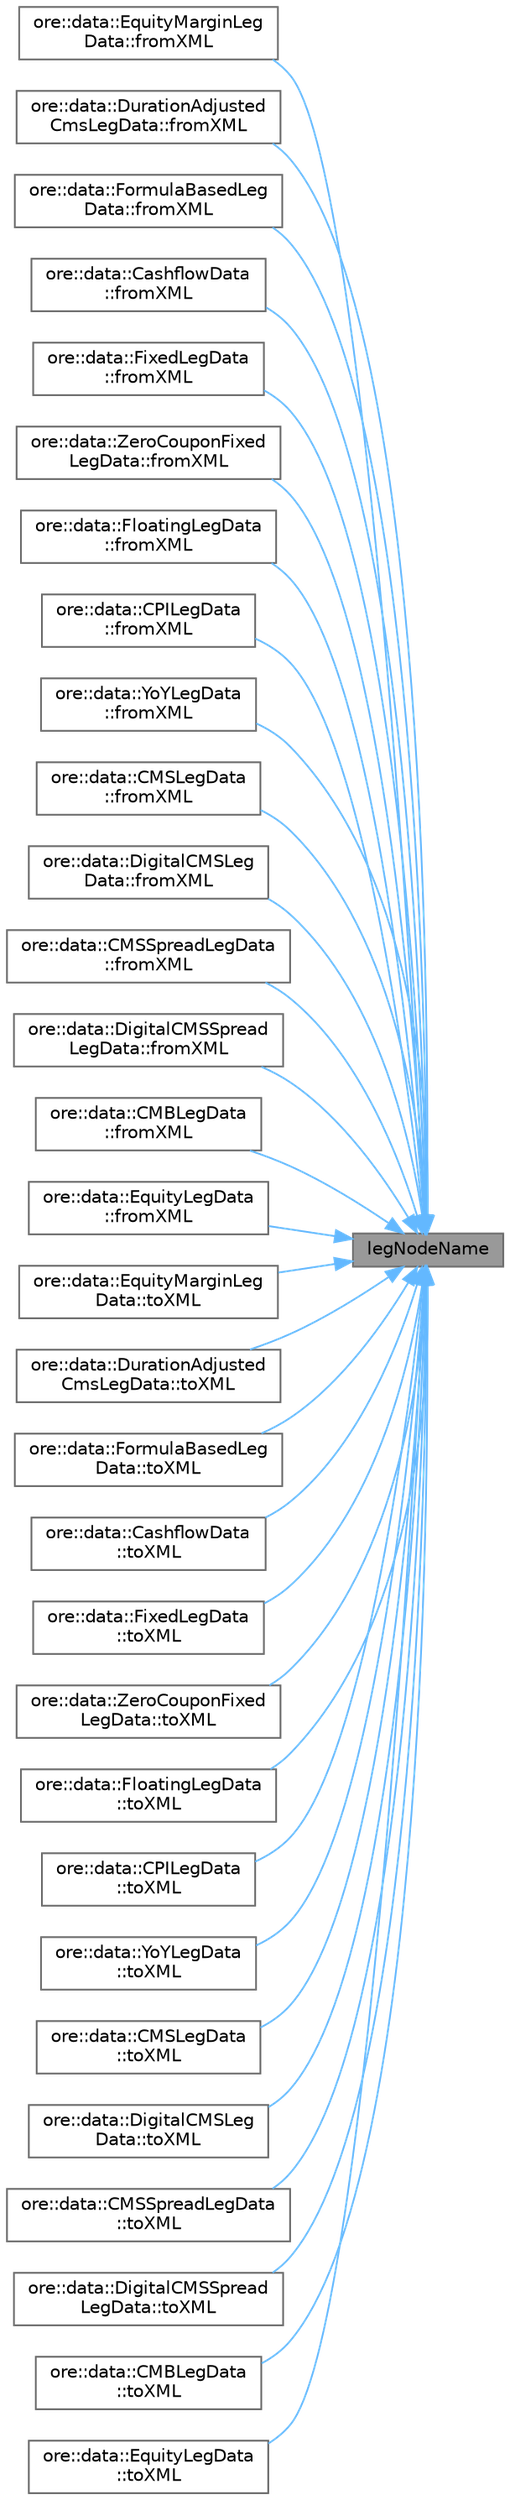 digraph "legNodeName"
{
 // INTERACTIVE_SVG=YES
 // LATEX_PDF_SIZE
  bgcolor="transparent";
  edge [fontname=Helvetica,fontsize=10,labelfontname=Helvetica,labelfontsize=10];
  node [fontname=Helvetica,fontsize=10,shape=box,height=0.2,width=0.4];
  rankdir="RL";
  Node1 [label="legNodeName",height=0.2,width=0.4,color="gray40", fillcolor="grey60", style="filled", fontcolor="black",tooltip=" "];
  Node1 -> Node2 [dir="back",color="steelblue1",style="solid"];
  Node2 [label="ore::data::EquityMarginLeg\lData::fromXML",height=0.2,width=0.4,color="grey40", fillcolor="white", style="filled",URL="$classore_1_1data_1_1_equity_margin_leg_data.html#a510baf06568510646decfeaf1753e526",tooltip=" "];
  Node1 -> Node3 [dir="back",color="steelblue1",style="solid"];
  Node3 [label="ore::data::DurationAdjusted\lCmsLegData::fromXML",height=0.2,width=0.4,color="grey40", fillcolor="white", style="filled",URL="$classore_1_1data_1_1_duration_adjusted_cms_leg_data.html#a7741ae0fc924943de5bfe02928262eb7",tooltip=" "];
  Node1 -> Node4 [dir="back",color="steelblue1",style="solid"];
  Node4 [label="ore::data::FormulaBasedLeg\lData::fromXML",height=0.2,width=0.4,color="grey40", fillcolor="white", style="filled",URL="$classore_1_1data_1_1_formula_based_leg_data.html#a7741ae0fc924943de5bfe02928262eb7",tooltip=" "];
  Node1 -> Node5 [dir="back",color="steelblue1",style="solid"];
  Node5 [label="ore::data::CashflowData\l::fromXML",height=0.2,width=0.4,color="grey40", fillcolor="white", style="filled",URL="$classore_1_1data_1_1_cashflow_data.html#a7741ae0fc924943de5bfe02928262eb7",tooltip=" "];
  Node1 -> Node6 [dir="back",color="steelblue1",style="solid"];
  Node6 [label="ore::data::FixedLegData\l::fromXML",height=0.2,width=0.4,color="grey40", fillcolor="white", style="filled",URL="$classore_1_1data_1_1_fixed_leg_data.html#a7741ae0fc924943de5bfe02928262eb7",tooltip=" "];
  Node1 -> Node7 [dir="back",color="steelblue1",style="solid"];
  Node7 [label="ore::data::ZeroCouponFixed\lLegData::fromXML",height=0.2,width=0.4,color="grey40", fillcolor="white", style="filled",URL="$classore_1_1data_1_1_zero_coupon_fixed_leg_data.html#a7741ae0fc924943de5bfe02928262eb7",tooltip=" "];
  Node1 -> Node8 [dir="back",color="steelblue1",style="solid"];
  Node8 [label="ore::data::FloatingLegData\l::fromXML",height=0.2,width=0.4,color="grey40", fillcolor="white", style="filled",URL="$classore_1_1data_1_1_floating_leg_data.html#a7741ae0fc924943de5bfe02928262eb7",tooltip=" "];
  Node1 -> Node9 [dir="back",color="steelblue1",style="solid"];
  Node9 [label="ore::data::CPILegData\l::fromXML",height=0.2,width=0.4,color="grey40", fillcolor="white", style="filled",URL="$classore_1_1data_1_1_c_p_i_leg_data.html#a7741ae0fc924943de5bfe02928262eb7",tooltip=" "];
  Node1 -> Node10 [dir="back",color="steelblue1",style="solid"];
  Node10 [label="ore::data::YoYLegData\l::fromXML",height=0.2,width=0.4,color="grey40", fillcolor="white", style="filled",URL="$classore_1_1data_1_1_yo_y_leg_data.html#a7741ae0fc924943de5bfe02928262eb7",tooltip=" "];
  Node1 -> Node11 [dir="back",color="steelblue1",style="solid"];
  Node11 [label="ore::data::CMSLegData\l::fromXML",height=0.2,width=0.4,color="grey40", fillcolor="white", style="filled",URL="$classore_1_1data_1_1_c_m_s_leg_data.html#a7741ae0fc924943de5bfe02928262eb7",tooltip=" "];
  Node1 -> Node12 [dir="back",color="steelblue1",style="solid"];
  Node12 [label="ore::data::DigitalCMSLeg\lData::fromXML",height=0.2,width=0.4,color="grey40", fillcolor="white", style="filled",URL="$classore_1_1data_1_1_digital_c_m_s_leg_data.html#a7741ae0fc924943de5bfe02928262eb7",tooltip=" "];
  Node1 -> Node13 [dir="back",color="steelblue1",style="solid"];
  Node13 [label="ore::data::CMSSpreadLegData\l::fromXML",height=0.2,width=0.4,color="grey40", fillcolor="white", style="filled",URL="$classore_1_1data_1_1_c_m_s_spread_leg_data.html#a7741ae0fc924943de5bfe02928262eb7",tooltip=" "];
  Node1 -> Node14 [dir="back",color="steelblue1",style="solid"];
  Node14 [label="ore::data::DigitalCMSSpread\lLegData::fromXML",height=0.2,width=0.4,color="grey40", fillcolor="white", style="filled",URL="$classore_1_1data_1_1_digital_c_m_s_spread_leg_data.html#a7741ae0fc924943de5bfe02928262eb7",tooltip=" "];
  Node1 -> Node15 [dir="back",color="steelblue1",style="solid"];
  Node15 [label="ore::data::CMBLegData\l::fromXML",height=0.2,width=0.4,color="grey40", fillcolor="white", style="filled",URL="$classore_1_1data_1_1_c_m_b_leg_data.html#a7741ae0fc924943de5bfe02928262eb7",tooltip=" "];
  Node1 -> Node16 [dir="back",color="steelblue1",style="solid"];
  Node16 [label="ore::data::EquityLegData\l::fromXML",height=0.2,width=0.4,color="grey40", fillcolor="white", style="filled",URL="$classore_1_1data_1_1_equity_leg_data.html#a7741ae0fc924943de5bfe02928262eb7",tooltip=" "];
  Node1 -> Node17 [dir="back",color="steelblue1",style="solid"];
  Node17 [label="ore::data::EquityMarginLeg\lData::toXML",height=0.2,width=0.4,color="grey40", fillcolor="white", style="filled",URL="$classore_1_1data_1_1_equity_margin_leg_data.html#a98c77e5a9e18de0cd031a56f97459774",tooltip=" "];
  Node1 -> Node18 [dir="back",color="steelblue1",style="solid"];
  Node18 [label="ore::data::DurationAdjusted\lCmsLegData::toXML",height=0.2,width=0.4,color="grey40", fillcolor="white", style="filled",URL="$classore_1_1data_1_1_duration_adjusted_cms_leg_data.html#a7efefb9270d6c4933e4c96de0771f17a",tooltip=" "];
  Node1 -> Node19 [dir="back",color="steelblue1",style="solid"];
  Node19 [label="ore::data::FormulaBasedLeg\lData::toXML",height=0.2,width=0.4,color="grey40", fillcolor="white", style="filled",URL="$classore_1_1data_1_1_formula_based_leg_data.html#a7efefb9270d6c4933e4c96de0771f17a",tooltip=" "];
  Node1 -> Node20 [dir="back",color="steelblue1",style="solid"];
  Node20 [label="ore::data::CashflowData\l::toXML",height=0.2,width=0.4,color="grey40", fillcolor="white", style="filled",URL="$classore_1_1data_1_1_cashflow_data.html#a7efefb9270d6c4933e4c96de0771f17a",tooltip=" "];
  Node1 -> Node21 [dir="back",color="steelblue1",style="solid"];
  Node21 [label="ore::data::FixedLegData\l::toXML",height=0.2,width=0.4,color="grey40", fillcolor="white", style="filled",URL="$classore_1_1data_1_1_fixed_leg_data.html#a7efefb9270d6c4933e4c96de0771f17a",tooltip=" "];
  Node1 -> Node22 [dir="back",color="steelblue1",style="solid"];
  Node22 [label="ore::data::ZeroCouponFixed\lLegData::toXML",height=0.2,width=0.4,color="grey40", fillcolor="white", style="filled",URL="$classore_1_1data_1_1_zero_coupon_fixed_leg_data.html#a7efefb9270d6c4933e4c96de0771f17a",tooltip=" "];
  Node1 -> Node23 [dir="back",color="steelblue1",style="solid"];
  Node23 [label="ore::data::FloatingLegData\l::toXML",height=0.2,width=0.4,color="grey40", fillcolor="white", style="filled",URL="$classore_1_1data_1_1_floating_leg_data.html#a7efefb9270d6c4933e4c96de0771f17a",tooltip=" "];
  Node1 -> Node24 [dir="back",color="steelblue1",style="solid"];
  Node24 [label="ore::data::CPILegData\l::toXML",height=0.2,width=0.4,color="grey40", fillcolor="white", style="filled",URL="$classore_1_1data_1_1_c_p_i_leg_data.html#a7efefb9270d6c4933e4c96de0771f17a",tooltip=" "];
  Node1 -> Node25 [dir="back",color="steelblue1",style="solid"];
  Node25 [label="ore::data::YoYLegData\l::toXML",height=0.2,width=0.4,color="grey40", fillcolor="white", style="filled",URL="$classore_1_1data_1_1_yo_y_leg_data.html#a7efefb9270d6c4933e4c96de0771f17a",tooltip=" "];
  Node1 -> Node26 [dir="back",color="steelblue1",style="solid"];
  Node26 [label="ore::data::CMSLegData\l::toXML",height=0.2,width=0.4,color="grey40", fillcolor="white", style="filled",URL="$classore_1_1data_1_1_c_m_s_leg_data.html#a7efefb9270d6c4933e4c96de0771f17a",tooltip=" "];
  Node1 -> Node27 [dir="back",color="steelblue1",style="solid"];
  Node27 [label="ore::data::DigitalCMSLeg\lData::toXML",height=0.2,width=0.4,color="grey40", fillcolor="white", style="filled",URL="$classore_1_1data_1_1_digital_c_m_s_leg_data.html#a7efefb9270d6c4933e4c96de0771f17a",tooltip=" "];
  Node1 -> Node28 [dir="back",color="steelblue1",style="solid"];
  Node28 [label="ore::data::CMSSpreadLegData\l::toXML",height=0.2,width=0.4,color="grey40", fillcolor="white", style="filled",URL="$classore_1_1data_1_1_c_m_s_spread_leg_data.html#a7efefb9270d6c4933e4c96de0771f17a",tooltip=" "];
  Node1 -> Node29 [dir="back",color="steelblue1",style="solid"];
  Node29 [label="ore::data::DigitalCMSSpread\lLegData::toXML",height=0.2,width=0.4,color="grey40", fillcolor="white", style="filled",URL="$classore_1_1data_1_1_digital_c_m_s_spread_leg_data.html#a7efefb9270d6c4933e4c96de0771f17a",tooltip=" "];
  Node1 -> Node30 [dir="back",color="steelblue1",style="solid"];
  Node30 [label="ore::data::CMBLegData\l::toXML",height=0.2,width=0.4,color="grey40", fillcolor="white", style="filled",URL="$classore_1_1data_1_1_c_m_b_leg_data.html#a7efefb9270d6c4933e4c96de0771f17a",tooltip=" "];
  Node1 -> Node31 [dir="back",color="steelblue1",style="solid"];
  Node31 [label="ore::data::EquityLegData\l::toXML",height=0.2,width=0.4,color="grey40", fillcolor="white", style="filled",URL="$classore_1_1data_1_1_equity_leg_data.html#a7efefb9270d6c4933e4c96de0771f17a",tooltip=" "];
}
